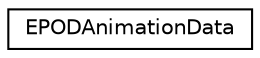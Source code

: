 digraph "Graphical Class Hierarchy"
{
  edge [fontname="Helvetica",fontsize="10",labelfontname="Helvetica",labelfontsize="10"];
  node [fontname="Helvetica",fontsize="10",shape=record];
  rankdir="LR";
  Node1 [label="EPODAnimationData",height=0.2,width=0.4,color="black", fillcolor="white", style="filled",URL="$struct_e_p_o_d_animation_data.html",tooltip="Enum for the POD format animation types. "];
}
